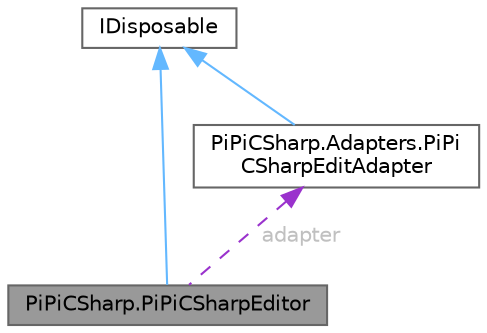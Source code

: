 digraph "PiPiCSharp.PiPiCSharpEditor"
{
 // LATEX_PDF_SIZE
  bgcolor="transparent";
  edge [fontname=Helvetica,fontsize=10,labelfontname=Helvetica,labelfontsize=10];
  node [fontname=Helvetica,fontsize=10,shape=box,height=0.2,width=0.4];
  Node1 [id="Node000001",label="PiPiCSharp.PiPiCSharpEditor",height=0.2,width=0.4,color="gray40", fillcolor="grey60", style="filled", fontcolor="black",tooltip="The PDF editor."];
  Node2 -> Node1 [id="edge1_Node000001_Node000002",dir="back",color="steelblue1",style="solid",tooltip=" "];
  Node2 [id="Node000002",label="IDisposable",height=0.2,width=0.4,color="gray40", fillcolor="white", style="filled",tooltip=" "];
  Node3 -> Node1 [id="edge2_Node000001_Node000003",dir="back",color="darkorchid3",style="dashed",tooltip=" ",label=" adapter",fontcolor="grey" ];
  Node3 [id="Node000003",label="PiPiCSharp.Adapters.PiPi\lCSharpEditAdapter",height=0.2,width=0.4,color="gray40", fillcolor="white", style="filled",URL="$class_pi_pi_c_sharp_1_1_adapters_1_1_pi_pi_c_sharp_edit_adapter.html",tooltip="PDF edit adapter."];
  Node2 -> Node3 [id="edge3_Node000003_Node000002",dir="back",color="steelblue1",style="solid",tooltip=" "];
}
